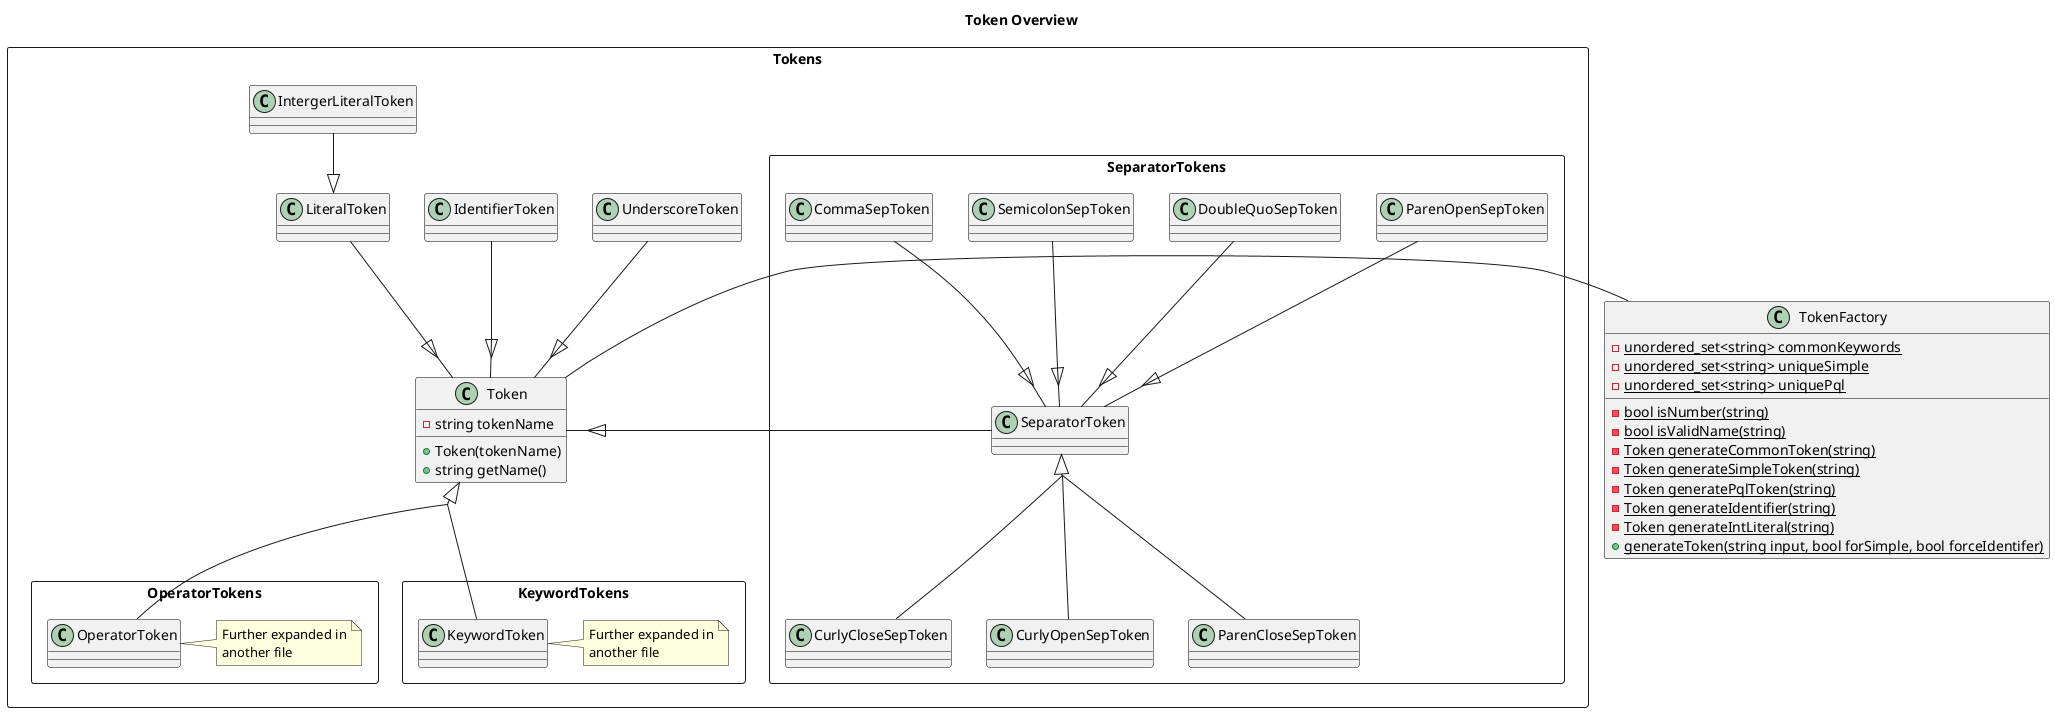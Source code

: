 @startuml
' !include ../style.puml
skinparam ClassFontColor #000000
skinparam ClassBorderColor #000000

title Token Overview

Class TokenFactory {
    {static} - unordered_set<string> commonKeywords
    {static} - unordered_set<string> uniqueSimple
    {static} - unordered_set<string> uniquePql
    {static} - bool isNumber(string)
    {static} - bool isValidName(string)
    {static} - Token generateCommonToken(string)
    {static} - Token generateSimpleToken(string)
    {static} - Token generatePqlToken(string)
    {static} - Token generateIdentifier(string)
    {static} - Token generateIntLiteral(string)
    {static} + generateToken(string input, bool forSimple, bool forceIdentifer)
}
package Tokens <<rectangle>> {
    Class Token {
        - string tokenName
        + Token(tokenName)
        + string getName()
    }
    Class UnderscoreToken {}
    Class IdentifierToken {}
    Class LiteralToken {}
    Class IntergerLiteralToken {}
    package SeparatorTokens <<rectangle>> {
        Class SeparatorToken {}
            Class CurlyCloseSepToken {}
            Class CurlyOpenSepToken {}
            Class ParenOpenSepToken {}
            Class ParenCloseSepToken {}
            Class DoubleQuoSepToken {}
            Class SemicolonSepToken {}
            Class CommaSepToken {}
    }
    package OperatorTokens <<rectangle>> {
        Class OperatorToken {}
        note right of OperatorToken
        Further expanded in
        another file
        end note
    }
    package KeywordTokens <<rectangle>> {
        Class KeywordToken {}
        note right of KeywordToken
        Further expanded in
        another file
        end note
    }
}

TokenFactory -left- Token

skinparam groupInheritance 2
UnderscoreToken --|> Token
IdentifierToken --|> Token

LiteralToken --|> Token
IntergerLiteralToken --|> LiteralToken

SeparatorToken -right-|> Token
    CurlyCloseSepToken -up-|> SeparatorToken
    CurlyOpenSepToken -up-|> SeparatorToken
    ParenCloseSepToken -up-|> SeparatorToken
    ParenOpenSepToken -down-|> SeparatorToken
    SemicolonSepToken -down-|> SeparatorToken
    CommaSepToken -down-|> SeparatorToken
    DoubleQuoSepToken -down-|> SeparatorToken

OperatorToken -up-|> Token
   
KeywordToken -up-|> Token


@end